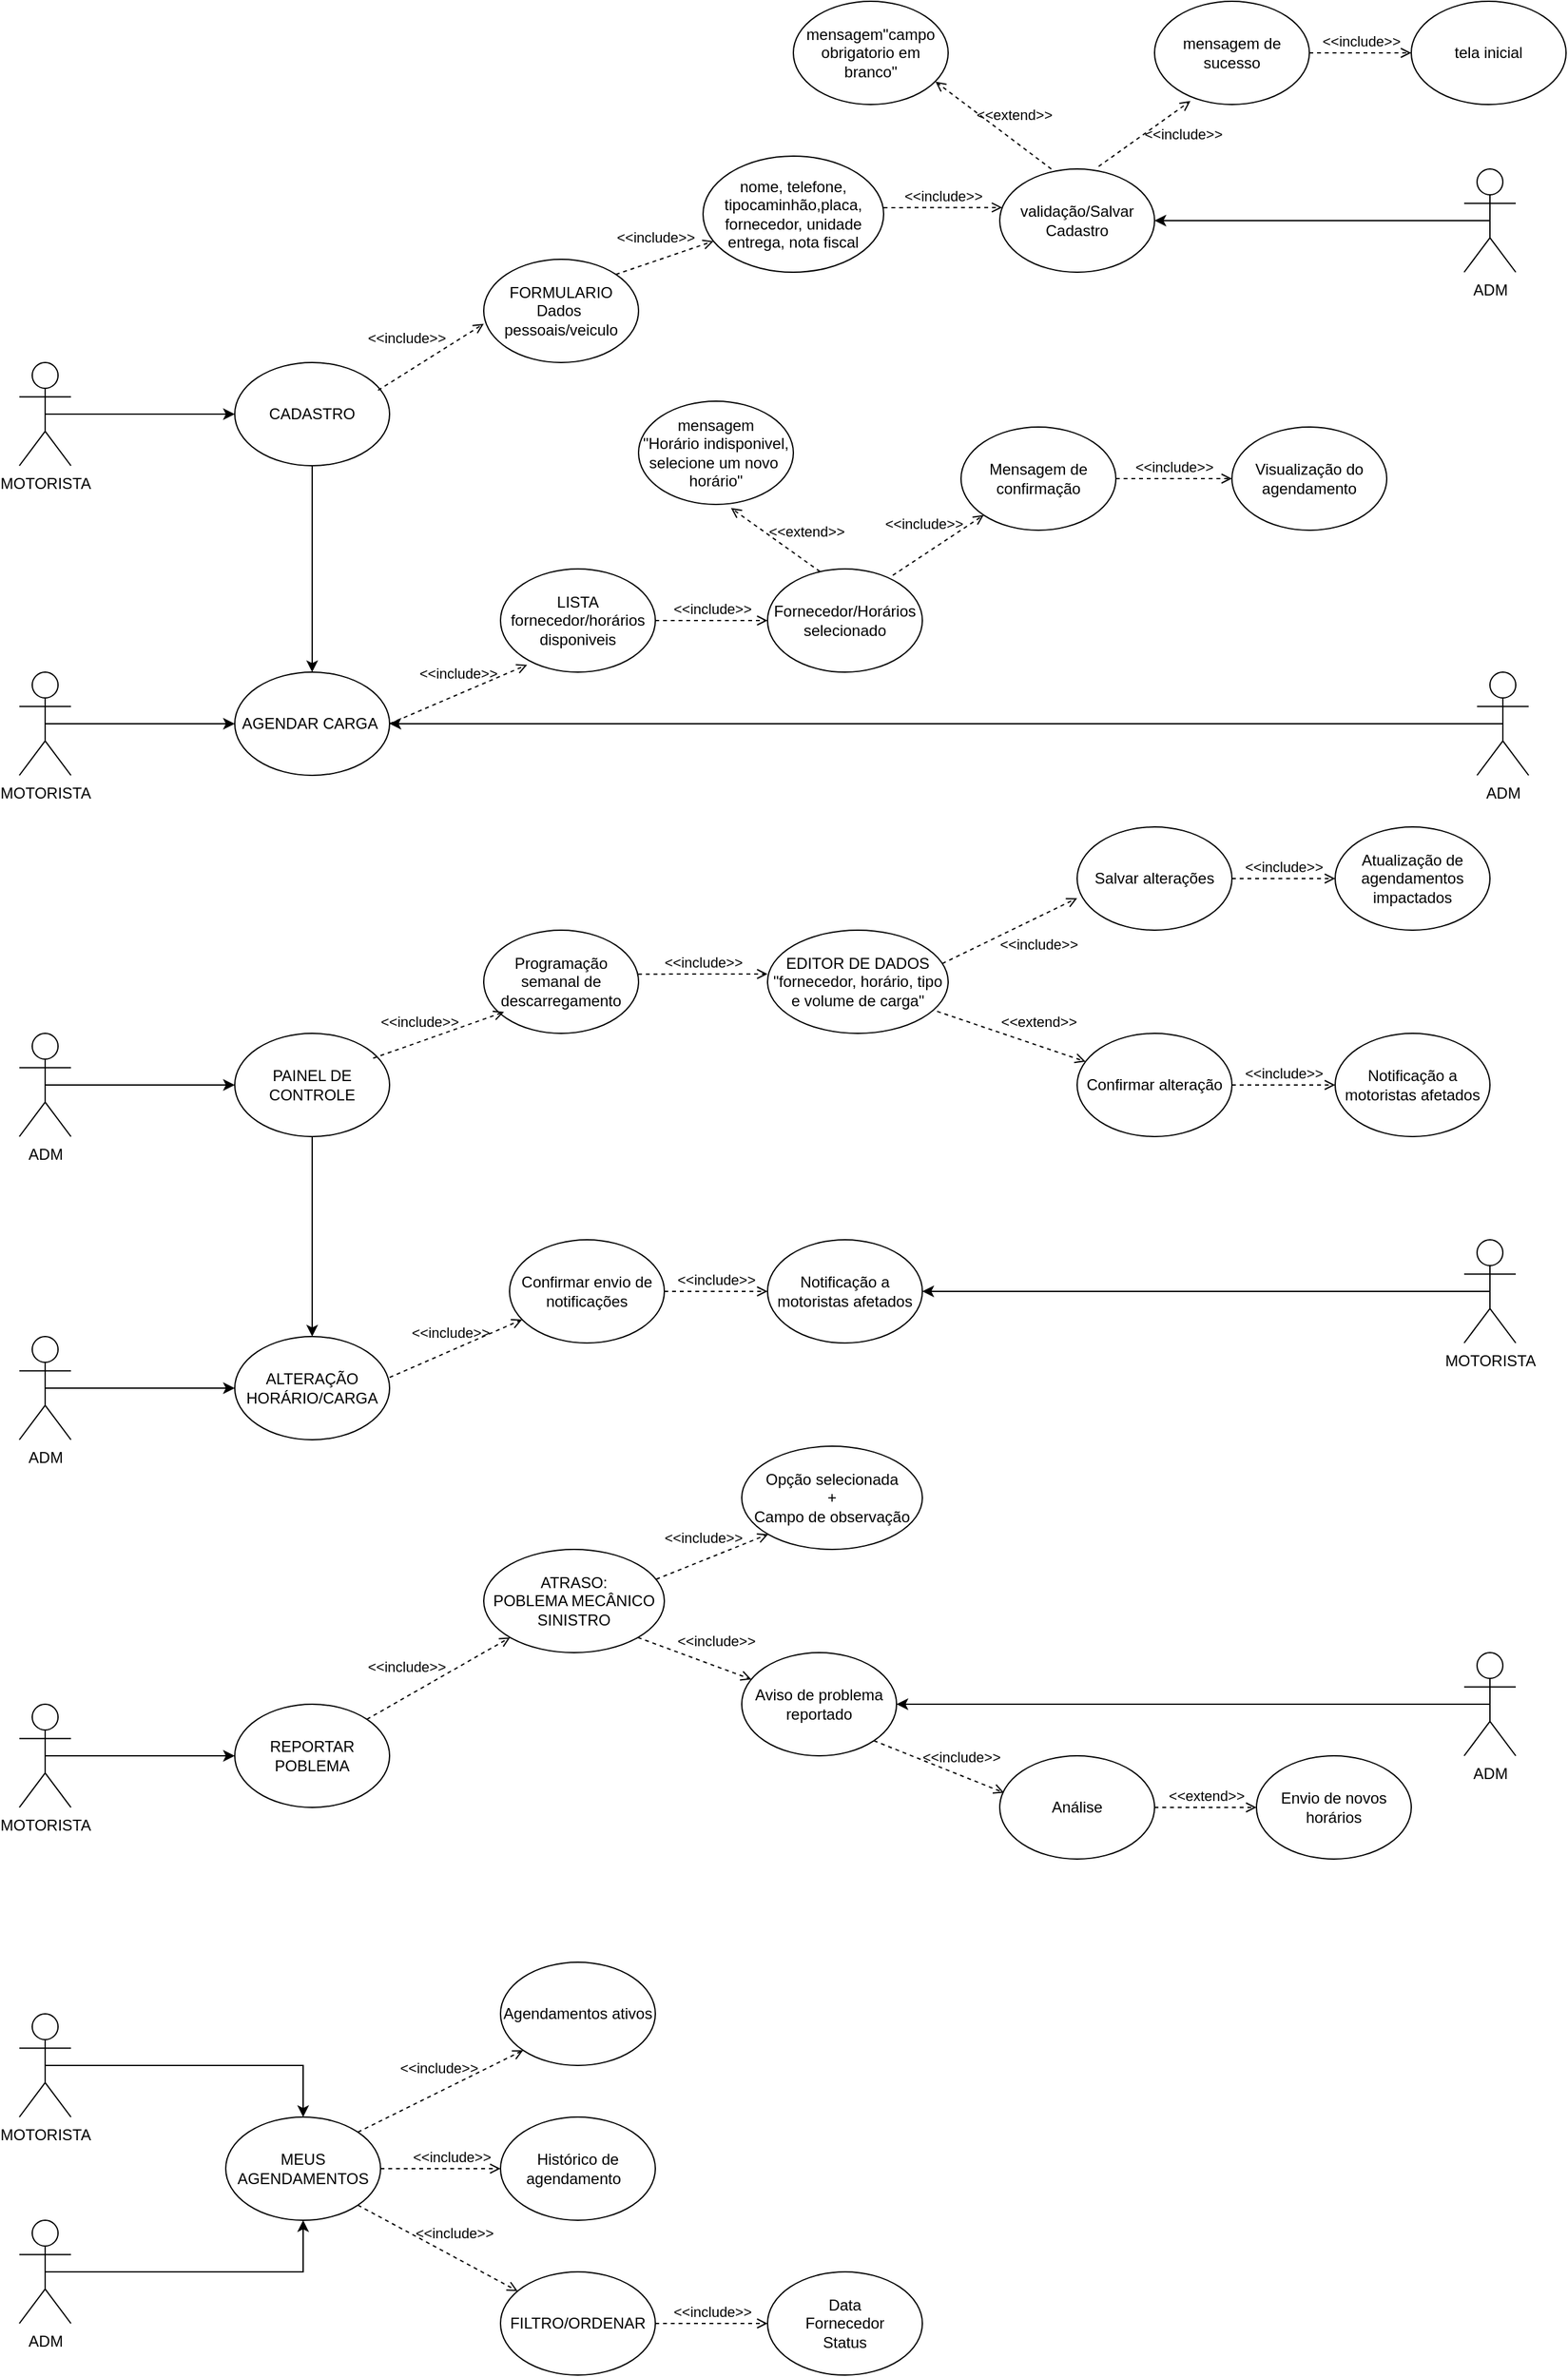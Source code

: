 <mxfile version="28.1.2">
  <diagram id="A9KP8fGrUcjWobIvjrvl" name="Página-2">
    <mxGraphModel dx="2347" dy="1730" grid="1" gridSize="10" guides="1" tooltips="1" connect="1" arrows="1" fold="1" page="1" pageScale="1" pageWidth="413" pageHeight="583" math="0" shadow="0">
      <root>
        <mxCell id="0" />
        <mxCell id="1" parent="0" />
        <mxCell id="gKYYQ_euTjY3thE1NVSS-38" style="edgeStyle=orthogonalEdgeStyle;rounded=0;orthogonalLoop=1;jettySize=auto;html=1;exitX=0.5;exitY=1;exitDx=0;exitDy=0;entryX=0.5;entryY=0;entryDx=0;entryDy=0;" parent="1" source="gKYYQ_euTjY3thE1NVSS-2" target="gKYYQ_euTjY3thE1NVSS-23" edge="1">
          <mxGeometry relative="1" as="geometry" />
        </mxCell>
        <mxCell id="gKYYQ_euTjY3thE1NVSS-2" value="CADASTRO" style="ellipse;whiteSpace=wrap;html=1;" parent="1" vertex="1">
          <mxGeometry x="207" y="120" width="120" height="80" as="geometry" />
        </mxCell>
        <mxCell id="gKYYQ_euTjY3thE1NVSS-3" value="mensagem&quot;campo obrigatorio em branco&quot;" style="ellipse;whiteSpace=wrap;html=1;" parent="1" vertex="1">
          <mxGeometry x="640" y="-160" width="120" height="80" as="geometry" />
        </mxCell>
        <mxCell id="gKYYQ_euTjY3thE1NVSS-4" value="nome, telefone, tipocaminhão,placa, fornecedor, unidade entrega, nota fiscal" style="ellipse;whiteSpace=wrap;html=1;" parent="1" vertex="1">
          <mxGeometry x="570" y="-40" width="140" height="90" as="geometry" />
        </mxCell>
        <mxCell id="gKYYQ_euTjY3thE1NVSS-5" value="FORMULARIO&lt;div&gt;Dados&amp;nbsp;&lt;/div&gt;&lt;div&gt;pessoais/veiculo&lt;/div&gt;" style="ellipse;whiteSpace=wrap;html=1;" parent="1" vertex="1">
          <mxGeometry x="400" y="40" width="120" height="80" as="geometry" />
        </mxCell>
        <mxCell id="gKYYQ_euTjY3thE1NVSS-6" value="validação/Salvar Cadastro" style="ellipse;whiteSpace=wrap;html=1;" parent="1" vertex="1">
          <mxGeometry x="800" y="-30" width="120" height="80" as="geometry" />
        </mxCell>
        <mxCell id="gKYYQ_euTjY3thE1NVSS-8" value="mensagem de sucesso" style="ellipse;whiteSpace=wrap;html=1;" parent="1" vertex="1">
          <mxGeometry x="920" y="-160" width="120" height="80" as="geometry" />
        </mxCell>
        <mxCell id="gKYYQ_euTjY3thE1NVSS-9" value="tela inicial" style="ellipse;whiteSpace=wrap;html=1;" parent="1" vertex="1">
          <mxGeometry x="1119" y="-160" width="120" height="80" as="geometry" />
        </mxCell>
        <mxCell id="gKYYQ_euTjY3thE1NVSS-21" style="edgeStyle=orthogonalEdgeStyle;rounded=0;orthogonalLoop=1;jettySize=auto;html=1;exitX=0.5;exitY=0.5;exitDx=0;exitDy=0;exitPerimeter=0;" parent="1" source="gKYYQ_euTjY3thE1NVSS-10" target="gKYYQ_euTjY3thE1NVSS-2" edge="1">
          <mxGeometry relative="1" as="geometry" />
        </mxCell>
        <mxCell id="gKYYQ_euTjY3thE1NVSS-10" value="MOTORISTA" style="shape=umlActor;verticalLabelPosition=bottom;verticalAlign=top;html=1;outlineConnect=0;" parent="1" vertex="1">
          <mxGeometry x="40" y="120" width="40" height="80" as="geometry" />
        </mxCell>
        <mxCell id="gKYYQ_euTjY3thE1NVSS-11" value="&amp;lt;&amp;lt;extend&amp;gt;&amp;gt;" style="html=1;verticalAlign=bottom;labelBackgroundColor=none;endArrow=open;endFill=0;dashed=1;rounded=0;entryX=0.918;entryY=0.778;entryDx=0;entryDy=0;entryPerimeter=0;exitX=0.333;exitY=0;exitDx=0;exitDy=0;exitPerimeter=0;" parent="1" source="gKYYQ_euTjY3thE1NVSS-6" target="gKYYQ_euTjY3thE1NVSS-3" edge="1">
          <mxGeometry x="-0.224" y="-9" width="160" relative="1" as="geometry">
            <mxPoint x="690" y="40" as="sourcePoint" />
            <mxPoint x="850" y="40" as="targetPoint" />
            <mxPoint as="offset" />
          </mxGeometry>
        </mxCell>
        <mxCell id="gKYYQ_euTjY3thE1NVSS-13" value="&amp;lt;&amp;lt;include&amp;gt;&amp;gt;" style="html=1;verticalAlign=bottom;labelBackgroundColor=none;endArrow=open;endFill=0;dashed=1;rounded=0;exitX=0.926;exitY=0.269;exitDx=0;exitDy=0;exitPerimeter=0;entryX=0;entryY=0.625;entryDx=0;entryDy=0;entryPerimeter=0;" parent="1" source="gKYYQ_euTjY3thE1NVSS-2" target="gKYYQ_euTjY3thE1NVSS-5" edge="1">
          <mxGeometry x="-0.27" y="15" width="160" relative="1" as="geometry">
            <mxPoint x="320" y="140" as="sourcePoint" />
            <mxPoint x="480" y="140" as="targetPoint" />
            <mxPoint as="offset" />
          </mxGeometry>
        </mxCell>
        <mxCell id="gKYYQ_euTjY3thE1NVSS-14" value="&amp;lt;&amp;lt;include&amp;gt;&amp;gt;" style="html=1;verticalAlign=bottom;labelBackgroundColor=none;endArrow=open;endFill=0;dashed=1;rounded=0;exitX=1;exitY=0;exitDx=0;exitDy=0;" parent="1" source="gKYYQ_euTjY3thE1NVSS-5" target="gKYYQ_euTjY3thE1NVSS-4" edge="1">
          <mxGeometry x="-0.112" y="9" width="160" relative="1" as="geometry">
            <mxPoint x="560" y="80" as="sourcePoint" />
            <mxPoint x="720" y="80" as="targetPoint" />
            <mxPoint as="offset" />
          </mxGeometry>
        </mxCell>
        <mxCell id="gKYYQ_euTjY3thE1NVSS-15" value="&amp;lt;&amp;lt;include&amp;gt;&amp;gt;" style="html=1;verticalAlign=bottom;labelBackgroundColor=none;endArrow=open;endFill=0;dashed=1;rounded=0;entryX=0.016;entryY=0.373;entryDx=0;entryDy=0;exitX=1;exitY=0.444;exitDx=0;exitDy=0;exitPerimeter=0;entryPerimeter=0;" parent="1" source="gKYYQ_euTjY3thE1NVSS-4" target="gKYYQ_euTjY3thE1NVSS-6" edge="1">
          <mxGeometry x="-0.002" width="160" relative="1" as="geometry">
            <mxPoint x="666" y="-50" as="sourcePoint" />
            <mxPoint x="826" y="-50" as="targetPoint" />
            <mxPoint as="offset" />
          </mxGeometry>
        </mxCell>
        <mxCell id="gKYYQ_euTjY3thE1NVSS-16" value="&amp;lt;&amp;lt;include&amp;gt;&amp;gt;" style="html=1;verticalAlign=bottom;labelBackgroundColor=none;endArrow=open;endFill=0;dashed=1;rounded=0;exitX=0.639;exitY=-0.025;exitDx=0;exitDy=0;exitPerimeter=0;entryX=0.232;entryY=0.966;entryDx=0;entryDy=0;entryPerimeter=0;" parent="1" source="gKYYQ_euTjY3thE1NVSS-6" target="gKYYQ_euTjY3thE1NVSS-8" edge="1">
          <mxGeometry x="0.438" y="-25" width="160" relative="1" as="geometry">
            <mxPoint x="910" y="-80" as="sourcePoint" />
            <mxPoint x="1070" y="-80" as="targetPoint" />
            <mxPoint as="offset" />
          </mxGeometry>
        </mxCell>
        <mxCell id="gKYYQ_euTjY3thE1NVSS-17" value="&amp;lt;&amp;lt;include&amp;gt;&amp;gt;" style="html=1;verticalAlign=bottom;labelBackgroundColor=none;endArrow=open;endFill=0;dashed=1;rounded=0;exitX=1;exitY=0.5;exitDx=0;exitDy=0;entryX=0;entryY=0.5;entryDx=0;entryDy=0;" parent="1" source="gKYYQ_euTjY3thE1NVSS-8" target="gKYYQ_euTjY3thE1NVSS-9" edge="1">
          <mxGeometry width="160" relative="1" as="geometry">
            <mxPoint x="1070" y="-110" as="sourcePoint" />
            <mxPoint x="1230" y="-110" as="targetPoint" />
          </mxGeometry>
        </mxCell>
        <mxCell id="gKYYQ_euTjY3thE1NVSS-20" style="edgeStyle=orthogonalEdgeStyle;rounded=0;orthogonalLoop=1;jettySize=auto;html=1;exitX=0.5;exitY=0.5;exitDx=0;exitDy=0;exitPerimeter=0;entryX=1;entryY=0.5;entryDx=0;entryDy=0;" parent="1" source="gKYYQ_euTjY3thE1NVSS-18" target="gKYYQ_euTjY3thE1NVSS-6" edge="1">
          <mxGeometry relative="1" as="geometry" />
        </mxCell>
        <mxCell id="gKYYQ_euTjY3thE1NVSS-18" value="ADM" style="shape=umlActor;verticalLabelPosition=bottom;verticalAlign=top;html=1;outlineConnect=0;" parent="1" vertex="1">
          <mxGeometry x="1160" y="-30" width="40" height="80" as="geometry" />
        </mxCell>
        <mxCell id="gKYYQ_euTjY3thE1NVSS-37" style="edgeStyle=orthogonalEdgeStyle;rounded=0;orthogonalLoop=1;jettySize=auto;html=1;exitX=0.5;exitY=0.5;exitDx=0;exitDy=0;exitPerimeter=0;entryX=0;entryY=0.5;entryDx=0;entryDy=0;" parent="1" source="gKYYQ_euTjY3thE1NVSS-22" target="gKYYQ_euTjY3thE1NVSS-23" edge="1">
          <mxGeometry relative="1" as="geometry" />
        </mxCell>
        <mxCell id="gKYYQ_euTjY3thE1NVSS-22" value="MOTORISTA" style="shape=umlActor;verticalLabelPosition=bottom;verticalAlign=top;html=1;outlineConnect=0;" parent="1" vertex="1">
          <mxGeometry x="40" y="360" width="40" height="80" as="geometry" />
        </mxCell>
        <mxCell id="gKYYQ_euTjY3thE1NVSS-23" value="AGENDAR CARGA&amp;nbsp;" style="ellipse;whiteSpace=wrap;html=1;" parent="1" vertex="1">
          <mxGeometry x="207" y="360" width="120" height="80" as="geometry" />
        </mxCell>
        <mxCell id="gKYYQ_euTjY3thE1NVSS-24" value="LISTA&lt;div&gt;fornecedor/horários&lt;/div&gt;&lt;div&gt;disponiveis&lt;/div&gt;" style="ellipse;whiteSpace=wrap;html=1;" parent="1" vertex="1">
          <mxGeometry x="413" y="280" width="120" height="80" as="geometry" />
        </mxCell>
        <mxCell id="gKYYQ_euTjY3thE1NVSS-25" value="mensagem&lt;div&gt;&quot;Horário indisponivel, selecione um novo&amp;nbsp;&lt;/div&gt;&lt;div&gt;horário&quot;&lt;/div&gt;" style="ellipse;whiteSpace=wrap;html=1;" parent="1" vertex="1">
          <mxGeometry x="520" y="150" width="120" height="80" as="geometry" />
        </mxCell>
        <mxCell id="gKYYQ_euTjY3thE1NVSS-26" value="Fornecedor/Horários&lt;div&gt;selecionado&lt;/div&gt;" style="ellipse;whiteSpace=wrap;html=1;" parent="1" vertex="1">
          <mxGeometry x="620" y="280" width="120" height="80" as="geometry" />
        </mxCell>
        <mxCell id="gKYYQ_euTjY3thE1NVSS-27" value="Mensagem de confirmação" style="ellipse;whiteSpace=wrap;html=1;" parent="1" vertex="1">
          <mxGeometry x="770" y="170" width="120" height="80" as="geometry" />
        </mxCell>
        <mxCell id="gKYYQ_euTjY3thE1NVSS-28" value="Visualização do agendamento" style="ellipse;whiteSpace=wrap;html=1;" parent="1" vertex="1">
          <mxGeometry x="980" y="170" width="120" height="80" as="geometry" />
        </mxCell>
        <mxCell id="gKYYQ_euTjY3thE1NVSS-39" style="edgeStyle=orthogonalEdgeStyle;rounded=0;orthogonalLoop=1;jettySize=auto;html=1;exitX=0.5;exitY=0.5;exitDx=0;exitDy=0;exitPerimeter=0;" parent="1" source="gKYYQ_euTjY3thE1NVSS-29" target="gKYYQ_euTjY3thE1NVSS-23" edge="1">
          <mxGeometry relative="1" as="geometry" />
        </mxCell>
        <mxCell id="gKYYQ_euTjY3thE1NVSS-29" value="ADM" style="shape=umlActor;verticalLabelPosition=bottom;verticalAlign=top;html=1;outlineConnect=0;" parent="1" vertex="1">
          <mxGeometry x="1170" y="360" width="40" height="80" as="geometry" />
        </mxCell>
        <mxCell id="gKYYQ_euTjY3thE1NVSS-30" value="&amp;lt;&amp;lt;include&amp;gt;&amp;gt;" style="html=1;verticalAlign=bottom;labelBackgroundColor=none;endArrow=open;endFill=0;dashed=1;rounded=0;exitX=1;exitY=0.5;exitDx=0;exitDy=0;entryX=0.172;entryY=0.929;entryDx=0;entryDy=0;entryPerimeter=0;" parent="1" source="gKYYQ_euTjY3thE1NVSS-23" target="gKYYQ_euTjY3thE1NVSS-24" edge="1">
          <mxGeometry x="0.043" y="7" width="160" relative="1" as="geometry">
            <mxPoint x="300" y="450" as="sourcePoint" />
            <mxPoint x="460" y="450" as="targetPoint" />
            <mxPoint as="offset" />
          </mxGeometry>
        </mxCell>
        <mxCell id="gKYYQ_euTjY3thE1NVSS-31" value="&amp;lt;&amp;lt;include&amp;gt;&amp;gt;" style="html=1;verticalAlign=bottom;labelBackgroundColor=none;endArrow=open;endFill=0;dashed=1;rounded=0;exitX=1;exitY=0.5;exitDx=0;exitDy=0;" parent="1" source="gKYYQ_euTjY3thE1NVSS-24" target="gKYYQ_euTjY3thE1NVSS-26" edge="1">
          <mxGeometry width="160" relative="1" as="geometry">
            <mxPoint x="550" y="380" as="sourcePoint" />
            <mxPoint x="710" y="380" as="targetPoint" />
          </mxGeometry>
        </mxCell>
        <mxCell id="gKYYQ_euTjY3thE1NVSS-32" value="&amp;lt;&amp;lt;include&amp;gt;&amp;gt;" style="html=1;verticalAlign=bottom;labelBackgroundColor=none;endArrow=open;endFill=0;dashed=1;rounded=0;exitX=0.809;exitY=0.062;exitDx=0;exitDy=0;exitPerimeter=0;entryX=0;entryY=1;entryDx=0;entryDy=0;" parent="1" source="gKYYQ_euTjY3thE1NVSS-26" target="gKYYQ_euTjY3thE1NVSS-27" edge="1">
          <mxGeometry x="-0.121" y="13" width="160" relative="1" as="geometry">
            <mxPoint x="730" y="340" as="sourcePoint" />
            <mxPoint x="890" y="340" as="targetPoint" />
            <mxPoint as="offset" />
          </mxGeometry>
        </mxCell>
        <mxCell id="gKYYQ_euTjY3thE1NVSS-33" value="&amp;lt;&amp;lt;include&amp;gt;&amp;gt;" style="html=1;verticalAlign=bottom;labelBackgroundColor=none;endArrow=open;endFill=0;dashed=1;rounded=0;exitX=1;exitY=0.5;exitDx=0;exitDy=0;entryX=0;entryY=0.5;entryDx=0;entryDy=0;" parent="1" source="gKYYQ_euTjY3thE1NVSS-27" target="gKYYQ_euTjY3thE1NVSS-28" edge="1">
          <mxGeometry width="160" relative="1" as="geometry">
            <mxPoint x="840" y="310" as="sourcePoint" />
            <mxPoint x="1000" y="310" as="targetPoint" />
          </mxGeometry>
        </mxCell>
        <mxCell id="gKYYQ_euTjY3thE1NVSS-36" value="&amp;lt;&amp;lt;extend&amp;gt;&amp;gt;" style="html=1;verticalAlign=bottom;labelBackgroundColor=none;endArrow=open;endFill=0;dashed=1;rounded=0;exitX=0.339;exitY=0.026;exitDx=0;exitDy=0;exitPerimeter=0;entryX=0.597;entryY=1.035;entryDx=0;entryDy=0;entryPerimeter=0;" parent="1" source="gKYYQ_euTjY3thE1NVSS-26" target="gKYYQ_euTjY3thE1NVSS-25" edge="1">
          <mxGeometry x="-0.493" y="-12" width="160" relative="1" as="geometry">
            <mxPoint x="570" y="280" as="sourcePoint" />
            <mxPoint x="570" y="270" as="targetPoint" />
            <mxPoint as="offset" />
          </mxGeometry>
        </mxCell>
        <mxCell id="gKYYQ_euTjY3thE1NVSS-59" style="edgeStyle=orthogonalEdgeStyle;rounded=0;orthogonalLoop=1;jettySize=auto;html=1;exitX=0.5;exitY=0.5;exitDx=0;exitDy=0;exitPerimeter=0;entryX=0;entryY=0.5;entryDx=0;entryDy=0;" parent="1" source="gKYYQ_euTjY3thE1NVSS-41" target="gKYYQ_euTjY3thE1NVSS-42" edge="1">
          <mxGeometry relative="1" as="geometry" />
        </mxCell>
        <mxCell id="gKYYQ_euTjY3thE1NVSS-41" value="ADM" style="shape=umlActor;verticalLabelPosition=bottom;verticalAlign=top;html=1;outlineConnect=0;" parent="1" vertex="1">
          <mxGeometry x="40" y="640" width="40" height="80" as="geometry" />
        </mxCell>
        <mxCell id="gKYYQ_euTjY3thE1NVSS-62" style="edgeStyle=orthogonalEdgeStyle;rounded=0;orthogonalLoop=1;jettySize=auto;html=1;exitX=0.5;exitY=1;exitDx=0;exitDy=0;entryX=0.5;entryY=0;entryDx=0;entryDy=0;" parent="1" source="gKYYQ_euTjY3thE1NVSS-42" target="gKYYQ_euTjY3thE1NVSS-52" edge="1">
          <mxGeometry relative="1" as="geometry" />
        </mxCell>
        <mxCell id="gKYYQ_euTjY3thE1NVSS-42" value="PAINEL DE CONTROLE" style="ellipse;whiteSpace=wrap;html=1;" parent="1" vertex="1">
          <mxGeometry x="207" y="640" width="120" height="80" as="geometry" />
        </mxCell>
        <mxCell id="gKYYQ_euTjY3thE1NVSS-43" value="Programação semanal de descarregamento" style="ellipse;whiteSpace=wrap;html=1;" parent="1" vertex="1">
          <mxGeometry x="400" y="560" width="120" height="80" as="geometry" />
        </mxCell>
        <mxCell id="gKYYQ_euTjY3thE1NVSS-44" value="EDITOR DE DADOS&lt;div&gt;&quot;fornecedor, horário, tipo e volume de carga&quot;&lt;/div&gt;" style="ellipse;whiteSpace=wrap;html=1;" parent="1" vertex="1">
          <mxGeometry x="620" y="560" width="140" height="80" as="geometry" />
        </mxCell>
        <mxCell id="gKYYQ_euTjY3thE1NVSS-45" value="Salvar alterações" style="ellipse;whiteSpace=wrap;html=1;" parent="1" vertex="1">
          <mxGeometry x="860" y="480" width="120" height="80" as="geometry" />
        </mxCell>
        <mxCell id="gKYYQ_euTjY3thE1NVSS-46" value="Atualização de agendamentos impactados" style="ellipse;whiteSpace=wrap;html=1;" parent="1" vertex="1">
          <mxGeometry x="1060" y="480" width="120" height="80" as="geometry" />
        </mxCell>
        <mxCell id="gKYYQ_euTjY3thE1NVSS-47" value="Confirmar alteração" style="ellipse;whiteSpace=wrap;html=1;" parent="1" vertex="1">
          <mxGeometry x="860" y="640" width="120" height="80" as="geometry" />
        </mxCell>
        <mxCell id="gKYYQ_euTjY3thE1NVSS-48" value="Notificação a motoristas afetados" style="ellipse;whiteSpace=wrap;html=1;" parent="1" vertex="1">
          <mxGeometry x="1060" y="640" width="120" height="80" as="geometry" />
        </mxCell>
        <mxCell id="gKYYQ_euTjY3thE1NVSS-60" style="edgeStyle=orthogonalEdgeStyle;rounded=0;orthogonalLoop=1;jettySize=auto;html=1;exitX=0.5;exitY=0.5;exitDx=0;exitDy=0;exitPerimeter=0;entryX=0;entryY=0.5;entryDx=0;entryDy=0;" parent="1" source="gKYYQ_euTjY3thE1NVSS-49" target="gKYYQ_euTjY3thE1NVSS-52" edge="1">
          <mxGeometry relative="1" as="geometry" />
        </mxCell>
        <mxCell id="gKYYQ_euTjY3thE1NVSS-49" value="ADM" style="shape=umlActor;verticalLabelPosition=bottom;verticalAlign=top;html=1;outlineConnect=0;" parent="1" vertex="1">
          <mxGeometry x="40" y="875" width="40" height="80" as="geometry" />
        </mxCell>
        <mxCell id="gKYYQ_euTjY3thE1NVSS-52" value="ALTERAÇÃO&lt;div&gt;HORÁRIO/CARGA&lt;/div&gt;" style="ellipse;whiteSpace=wrap;html=1;" parent="1" vertex="1">
          <mxGeometry x="207" y="875" width="120" height="80" as="geometry" />
        </mxCell>
        <mxCell id="gKYYQ_euTjY3thE1NVSS-53" value="Confirmar envio de notificações" style="ellipse;whiteSpace=wrap;html=1;" parent="1" vertex="1">
          <mxGeometry x="420" y="800" width="120" height="80" as="geometry" />
        </mxCell>
        <mxCell id="gKYYQ_euTjY3thE1NVSS-54" value="Notificação a motoristas afetados" style="ellipse;whiteSpace=wrap;html=1;" parent="1" vertex="1">
          <mxGeometry x="620" y="800" width="120" height="80" as="geometry" />
        </mxCell>
        <mxCell id="gKYYQ_euTjY3thE1NVSS-58" style="edgeStyle=orthogonalEdgeStyle;rounded=0;orthogonalLoop=1;jettySize=auto;html=1;exitX=0.5;exitY=0.5;exitDx=0;exitDy=0;exitPerimeter=0;entryX=1;entryY=0.5;entryDx=0;entryDy=0;" parent="1" source="gKYYQ_euTjY3thE1NVSS-55" target="gKYYQ_euTjY3thE1NVSS-54" edge="1">
          <mxGeometry relative="1" as="geometry" />
        </mxCell>
        <mxCell id="gKYYQ_euTjY3thE1NVSS-55" value="MOTORISTA" style="shape=umlActor;verticalLabelPosition=bottom;verticalAlign=top;html=1;outlineConnect=0;" parent="1" vertex="1">
          <mxGeometry x="1160" y="800" width="40" height="80" as="geometry" />
        </mxCell>
        <mxCell id="gKYYQ_euTjY3thE1NVSS-65" value="&amp;lt;&amp;lt;include&amp;gt;&amp;gt;" style="html=1;verticalAlign=bottom;labelBackgroundColor=none;endArrow=open;endFill=0;dashed=1;rounded=0;exitX=0.894;exitY=0.241;exitDx=0;exitDy=0;exitPerimeter=0;entryX=0.131;entryY=0.793;entryDx=0;entryDy=0;entryPerimeter=0;" parent="1" source="gKYYQ_euTjY3thE1NVSS-42" target="gKYYQ_euTjY3thE1NVSS-43" edge="1">
          <mxGeometry x="-0.255" y="6" width="160" relative="1" as="geometry">
            <mxPoint x="360" y="630" as="sourcePoint" />
            <mxPoint x="520" y="630" as="targetPoint" />
            <mxPoint as="offset" />
          </mxGeometry>
        </mxCell>
        <mxCell id="gKYYQ_euTjY3thE1NVSS-66" value="&amp;lt;&amp;lt;include&amp;gt;&amp;gt;" style="html=1;verticalAlign=bottom;labelBackgroundColor=none;endArrow=open;endFill=0;dashed=1;rounded=0;exitX=0.997;exitY=0.426;exitDx=0;exitDy=0;exitPerimeter=0;" parent="1" source="gKYYQ_euTjY3thE1NVSS-43" edge="1">
          <mxGeometry width="160" relative="1" as="geometry">
            <mxPoint x="480" y="640" as="sourcePoint" />
            <mxPoint x="620" y="594" as="targetPoint" />
          </mxGeometry>
        </mxCell>
        <mxCell id="gKYYQ_euTjY3thE1NVSS-67" value="&amp;lt;&amp;lt;include&amp;gt;&amp;gt;" style="html=1;verticalAlign=bottom;labelBackgroundColor=none;endArrow=open;endFill=0;dashed=1;rounded=0;exitX=0.97;exitY=0.324;exitDx=0;exitDy=0;exitPerimeter=0;entryX=0.003;entryY=0.69;entryDx=0;entryDy=0;entryPerimeter=0;" parent="1" edge="1">
          <mxGeometry x="0.199" y="-27" width="160" relative="1" as="geometry">
            <mxPoint x="755.44" y="585.92" as="sourcePoint" />
            <mxPoint x="860.0" y="535.2" as="targetPoint" />
            <mxPoint as="offset" />
          </mxGeometry>
        </mxCell>
        <mxCell id="gKYYQ_euTjY3thE1NVSS-69" value="&amp;lt;&amp;lt;include&amp;gt;&amp;gt;" style="html=1;verticalAlign=bottom;labelBackgroundColor=none;endArrow=open;endFill=0;dashed=1;rounded=0;exitX=1;exitY=0.5;exitDx=0;exitDy=0;" parent="1" source="gKYYQ_euTjY3thE1NVSS-45" target="gKYYQ_euTjY3thE1NVSS-46" edge="1">
          <mxGeometry width="160" relative="1" as="geometry">
            <mxPoint x="990" y="620" as="sourcePoint" />
            <mxPoint x="1150" y="620" as="targetPoint" />
          </mxGeometry>
        </mxCell>
        <mxCell id="gKYYQ_euTjY3thE1NVSS-70" value="&amp;lt;&amp;lt;include&amp;gt;&amp;gt;" style="html=1;verticalAlign=bottom;labelBackgroundColor=none;endArrow=open;endFill=0;dashed=1;rounded=0;exitX=1;exitY=0.5;exitDx=0;exitDy=0;" parent="1" source="gKYYQ_euTjY3thE1NVSS-47" target="gKYYQ_euTjY3thE1NVSS-48" edge="1">
          <mxGeometry width="160" relative="1" as="geometry">
            <mxPoint x="990" y="620" as="sourcePoint" />
            <mxPoint x="1150" y="620" as="targetPoint" />
          </mxGeometry>
        </mxCell>
        <mxCell id="gKYYQ_euTjY3thE1NVSS-74" value="&amp;lt;&amp;lt;include&amp;gt;&amp;gt;" style="html=1;verticalAlign=bottom;labelBackgroundColor=none;endArrow=open;endFill=0;dashed=1;rounded=0;exitX=1;exitY=0;exitDx=0;exitDy=0;" parent="1" target="gKYYQ_euTjY3thE1NVSS-53" edge="1">
          <mxGeometry x="-0.051" y="5" width="160" relative="1" as="geometry">
            <mxPoint x="326.996" y="906.716" as="sourcePoint" />
            <mxPoint x="437.57" y="860" as="targetPoint" />
            <mxPoint as="offset" />
          </mxGeometry>
        </mxCell>
        <mxCell id="gKYYQ_euTjY3thE1NVSS-75" value="&amp;lt;&amp;lt;include&amp;gt;&amp;gt;" style="html=1;verticalAlign=bottom;labelBackgroundColor=none;endArrow=open;endFill=0;dashed=1;rounded=0;exitX=1;exitY=0.5;exitDx=0;exitDy=0;entryX=0;entryY=0.5;entryDx=0;entryDy=0;" parent="1" source="gKYYQ_euTjY3thE1NVSS-53" target="gKYYQ_euTjY3thE1NVSS-54" edge="1">
          <mxGeometry width="160" relative="1" as="geometry">
            <mxPoint x="520" y="830" as="sourcePoint" />
            <mxPoint x="680" y="830" as="targetPoint" />
          </mxGeometry>
        </mxCell>
        <mxCell id="gKYYQ_euTjY3thE1NVSS-77" value="&amp;lt;&amp;lt;extend&amp;gt;&amp;gt;" style="html=1;verticalAlign=bottom;labelBackgroundColor=none;endArrow=open;endFill=0;dashed=1;rounded=0;exitX=0.939;exitY=0.787;exitDx=0;exitDy=0;exitPerimeter=0;" parent="1" source="gKYYQ_euTjY3thE1NVSS-44" target="gKYYQ_euTjY3thE1NVSS-47" edge="1">
          <mxGeometry x="0.315" y="9" width="160" relative="1" as="geometry">
            <mxPoint x="890" y="610" as="sourcePoint" />
            <mxPoint x="1050" y="610" as="targetPoint" />
            <mxPoint as="offset" />
          </mxGeometry>
        </mxCell>
        <mxCell id="1lJPEBM8JEicy05zdGDX-9" style="edgeStyle=orthogonalEdgeStyle;rounded=0;orthogonalLoop=1;jettySize=auto;html=1;exitX=0.5;exitY=0.5;exitDx=0;exitDy=0;exitPerimeter=0;" edge="1" parent="1" source="1lJPEBM8JEicy05zdGDX-1" target="1lJPEBM8JEicy05zdGDX-2">
          <mxGeometry relative="1" as="geometry" />
        </mxCell>
        <mxCell id="1lJPEBM8JEicy05zdGDX-1" value="MOTORISTA" style="shape=umlActor;verticalLabelPosition=bottom;verticalAlign=top;html=1;outlineConnect=0;" vertex="1" parent="1">
          <mxGeometry x="40" y="1160" width="40" height="80" as="geometry" />
        </mxCell>
        <mxCell id="1lJPEBM8JEicy05zdGDX-2" value="REPORTAR POBLEMA" style="ellipse;whiteSpace=wrap;html=1;" vertex="1" parent="1">
          <mxGeometry x="207" y="1160" width="120" height="80" as="geometry" />
        </mxCell>
        <mxCell id="1lJPEBM8JEicy05zdGDX-3" value="ATRASO:&lt;div&gt;POBLEMA MECÂNICO&lt;/div&gt;&lt;div&gt;SINISTRO&lt;/div&gt;" style="ellipse;whiteSpace=wrap;html=1;" vertex="1" parent="1">
          <mxGeometry x="400" y="1040" width="140" height="80" as="geometry" />
        </mxCell>
        <mxCell id="1lJPEBM8JEicy05zdGDX-4" value="Aviso de problema reportado" style="ellipse;whiteSpace=wrap;html=1;" vertex="1" parent="1">
          <mxGeometry x="600" y="1120" width="120" height="80" as="geometry" />
        </mxCell>
        <mxCell id="1lJPEBM8JEicy05zdGDX-5" value="Opção selecionada&lt;div&gt;+&lt;/div&gt;&lt;div&gt;Campo de observação&lt;/div&gt;" style="ellipse;whiteSpace=wrap;html=1;" vertex="1" parent="1">
          <mxGeometry x="600" y="960" width="140" height="80" as="geometry" />
        </mxCell>
        <mxCell id="1lJPEBM8JEicy05zdGDX-6" value="Análise" style="ellipse;whiteSpace=wrap;html=1;" vertex="1" parent="1">
          <mxGeometry x="800" y="1200" width="120" height="80" as="geometry" />
        </mxCell>
        <mxCell id="1lJPEBM8JEicy05zdGDX-7" value="Envio de novos horários" style="ellipse;whiteSpace=wrap;html=1;" vertex="1" parent="1">
          <mxGeometry x="999" y="1200" width="120" height="80" as="geometry" />
        </mxCell>
        <mxCell id="1lJPEBM8JEicy05zdGDX-11" style="edgeStyle=orthogonalEdgeStyle;rounded=0;orthogonalLoop=1;jettySize=auto;html=1;exitX=0.5;exitY=0.5;exitDx=0;exitDy=0;exitPerimeter=0;entryX=1;entryY=0.5;entryDx=0;entryDy=0;" edge="1" parent="1" source="1lJPEBM8JEicy05zdGDX-10" target="1lJPEBM8JEicy05zdGDX-4">
          <mxGeometry relative="1" as="geometry" />
        </mxCell>
        <mxCell id="1lJPEBM8JEicy05zdGDX-10" value="ADM" style="shape=umlActor;verticalLabelPosition=bottom;verticalAlign=top;html=1;outlineConnect=0;" vertex="1" parent="1">
          <mxGeometry x="1160" y="1120" width="40" height="80" as="geometry" />
        </mxCell>
        <mxCell id="1lJPEBM8JEicy05zdGDX-12" value="&amp;lt;&amp;lt;extend&amp;gt;&amp;gt;" style="html=1;verticalAlign=bottom;labelBackgroundColor=none;endArrow=open;endFill=0;dashed=1;rounded=0;exitX=1;exitY=0.5;exitDx=0;exitDy=0;" edge="1" parent="1" source="1lJPEBM8JEicy05zdGDX-6" target="1lJPEBM8JEicy05zdGDX-7">
          <mxGeometry width="160" relative="1" as="geometry">
            <mxPoint x="900" y="1180" as="sourcePoint" />
            <mxPoint x="1060" y="1180" as="targetPoint" />
          </mxGeometry>
        </mxCell>
        <mxCell id="1lJPEBM8JEicy05zdGDX-14" value="&amp;lt;&amp;lt;include&amp;gt;&amp;gt;" style="html=1;verticalAlign=bottom;labelBackgroundColor=none;endArrow=open;endFill=0;dashed=1;rounded=0;exitX=1;exitY=1;exitDx=0;exitDy=0;entryX=0.028;entryY=0.358;entryDx=0;entryDy=0;entryPerimeter=0;" edge="1" parent="1" source="1lJPEBM8JEicy05zdGDX-4" target="1lJPEBM8JEicy05zdGDX-6">
          <mxGeometry x="0.303" y="5" width="160" relative="1" as="geometry">
            <mxPoint x="720" y="1160" as="sourcePoint" />
            <mxPoint x="880" y="1160" as="targetPoint" />
            <mxPoint as="offset" />
          </mxGeometry>
        </mxCell>
        <mxCell id="1lJPEBM8JEicy05zdGDX-15" value="&amp;lt;&amp;lt;include&amp;gt;&amp;gt;" style="html=1;verticalAlign=bottom;labelBackgroundColor=none;endArrow=open;endFill=0;dashed=1;rounded=0;exitX=1;exitY=1;exitDx=0;exitDy=0;" edge="1" parent="1" source="1lJPEBM8JEicy05zdGDX-3" target="1lJPEBM8JEicy05zdGDX-4">
          <mxGeometry x="0.298" y="10" width="160" relative="1" as="geometry">
            <mxPoint x="580" y="1100" as="sourcePoint" />
            <mxPoint x="740" y="1100" as="targetPoint" />
            <mxPoint as="offset" />
          </mxGeometry>
        </mxCell>
        <mxCell id="1lJPEBM8JEicy05zdGDX-16" value="&amp;lt;&amp;lt;include&amp;gt;&amp;gt;" style="html=1;verticalAlign=bottom;labelBackgroundColor=none;endArrow=open;endFill=0;dashed=1;rounded=0;exitX=0.955;exitY=0.289;exitDx=0;exitDy=0;exitPerimeter=0;entryX=0;entryY=1;entryDx=0;entryDy=0;" edge="1" parent="1" source="1lJPEBM8JEicy05zdGDX-3" target="1lJPEBM8JEicy05zdGDX-5">
          <mxGeometry x="-0.097" y="8" width="160" relative="1" as="geometry">
            <mxPoint x="570" y="1110" as="sourcePoint" />
            <mxPoint x="730" y="1110" as="targetPoint" />
            <mxPoint as="offset" />
          </mxGeometry>
        </mxCell>
        <mxCell id="1lJPEBM8JEicy05zdGDX-17" value="&amp;lt;&amp;lt;include&amp;gt;&amp;gt;" style="html=1;verticalAlign=bottom;labelBackgroundColor=none;endArrow=open;endFill=0;dashed=1;rounded=0;exitX=1;exitY=0;exitDx=0;exitDy=0;" edge="1" parent="1" source="1lJPEBM8JEicy05zdGDX-2" target="1lJPEBM8JEicy05zdGDX-3">
          <mxGeometry x="-0.339" y="12" width="160" relative="1" as="geometry">
            <mxPoint x="270" y="1120" as="sourcePoint" />
            <mxPoint x="430" y="1120" as="targetPoint" />
            <mxPoint as="offset" />
          </mxGeometry>
        </mxCell>
        <mxCell id="1lJPEBM8JEicy05zdGDX-23" style="edgeStyle=orthogonalEdgeStyle;rounded=0;orthogonalLoop=1;jettySize=auto;html=1;exitX=0.5;exitY=0.5;exitDx=0;exitDy=0;exitPerimeter=0;entryX=0.5;entryY=1;entryDx=0;entryDy=0;" edge="1" parent="1" source="1lJPEBM8JEicy05zdGDX-19" target="1lJPEBM8JEicy05zdGDX-21">
          <mxGeometry relative="1" as="geometry" />
        </mxCell>
        <mxCell id="1lJPEBM8JEicy05zdGDX-19" value="ADM" style="shape=umlActor;verticalLabelPosition=bottom;verticalAlign=top;html=1;outlineConnect=0;" vertex="1" parent="1">
          <mxGeometry x="40" y="1560" width="40" height="80" as="geometry" />
        </mxCell>
        <mxCell id="1lJPEBM8JEicy05zdGDX-22" style="edgeStyle=orthogonalEdgeStyle;rounded=0;orthogonalLoop=1;jettySize=auto;html=1;exitX=0.5;exitY=0.5;exitDx=0;exitDy=0;exitPerimeter=0;entryX=0.5;entryY=0;entryDx=0;entryDy=0;" edge="1" parent="1" source="1lJPEBM8JEicy05zdGDX-20" target="1lJPEBM8JEicy05zdGDX-21">
          <mxGeometry relative="1" as="geometry" />
        </mxCell>
        <mxCell id="1lJPEBM8JEicy05zdGDX-20" value="MOTORISTA" style="shape=umlActor;verticalLabelPosition=bottom;verticalAlign=top;html=1;outlineConnect=0;" vertex="1" parent="1">
          <mxGeometry x="40" y="1400" width="40" height="80" as="geometry" />
        </mxCell>
        <mxCell id="1lJPEBM8JEicy05zdGDX-21" value="MEUS AGENDAMENTOS" style="ellipse;whiteSpace=wrap;html=1;" vertex="1" parent="1">
          <mxGeometry x="200" y="1480" width="120" height="80" as="geometry" />
        </mxCell>
        <mxCell id="1lJPEBM8JEicy05zdGDX-24" value="Agendamentos ativos" style="ellipse;whiteSpace=wrap;html=1;" vertex="1" parent="1">
          <mxGeometry x="413" y="1360" width="120" height="80" as="geometry" />
        </mxCell>
        <mxCell id="1lJPEBM8JEicy05zdGDX-25" value="Histórico de agendamento&lt;span style=&quot;white-space: pre;&quot;&gt;&#x9;&lt;/span&gt;" style="ellipse;whiteSpace=wrap;html=1;" vertex="1" parent="1">
          <mxGeometry x="413" y="1480" width="120" height="80" as="geometry" />
        </mxCell>
        <mxCell id="1lJPEBM8JEicy05zdGDX-26" value="FILTRO/ORDENAR" style="ellipse;whiteSpace=wrap;html=1;" vertex="1" parent="1">
          <mxGeometry x="413" y="1600" width="120" height="80" as="geometry" />
        </mxCell>
        <mxCell id="1lJPEBM8JEicy05zdGDX-27" value="&amp;lt;&amp;lt;include&amp;gt;&amp;gt;" style="html=1;verticalAlign=bottom;labelBackgroundColor=none;endArrow=open;endFill=0;dashed=1;rounded=0;exitX=1;exitY=1;exitDx=0;exitDy=0;" edge="1" parent="1" source="1lJPEBM8JEicy05zdGDX-21" target="1lJPEBM8JEicy05zdGDX-26">
          <mxGeometry x="0.135" y="8" width="160" relative="1" as="geometry">
            <mxPoint x="400" y="1520" as="sourcePoint" />
            <mxPoint x="560" y="1520" as="targetPoint" />
            <mxPoint as="offset" />
          </mxGeometry>
        </mxCell>
        <mxCell id="1lJPEBM8JEicy05zdGDX-28" value="&amp;lt;&amp;lt;include&amp;gt;&amp;gt;" style="html=1;verticalAlign=bottom;labelBackgroundColor=none;endArrow=open;endFill=0;dashed=1;rounded=0;entryX=0;entryY=0.5;entryDx=0;entryDy=0;exitX=1;exitY=0.5;exitDx=0;exitDy=0;" edge="1" parent="1" source="1lJPEBM8JEicy05zdGDX-21" target="1lJPEBM8JEicy05zdGDX-25">
          <mxGeometry x="0.167" width="160" relative="1" as="geometry">
            <mxPoint x="330" y="1520" as="sourcePoint" />
            <mxPoint x="560" y="1520" as="targetPoint" />
            <mxPoint as="offset" />
          </mxGeometry>
        </mxCell>
        <mxCell id="1lJPEBM8JEicy05zdGDX-29" value="&amp;lt;&amp;lt;include&amp;gt;&amp;gt;" style="html=1;verticalAlign=bottom;labelBackgroundColor=none;endArrow=open;endFill=0;dashed=1;rounded=0;exitX=1;exitY=0;exitDx=0;exitDy=0;entryX=0;entryY=1;entryDx=0;entryDy=0;" edge="1" parent="1" source="1lJPEBM8JEicy05zdGDX-21" target="1lJPEBM8JEicy05zdGDX-24">
          <mxGeometry x="0.044" y="9" width="160" relative="1" as="geometry">
            <mxPoint x="327" y="1478.95" as="sourcePoint" />
            <mxPoint x="487" y="1478.95" as="targetPoint" />
            <mxPoint as="offset" />
          </mxGeometry>
        </mxCell>
        <mxCell id="1lJPEBM8JEicy05zdGDX-30" value="Data&lt;div&gt;Fornecedor&lt;/div&gt;&lt;div&gt;Status&lt;/div&gt;" style="ellipse;whiteSpace=wrap;html=1;" vertex="1" parent="1">
          <mxGeometry x="620" y="1600" width="120" height="80" as="geometry" />
        </mxCell>
        <mxCell id="1lJPEBM8JEicy05zdGDX-31" value="&amp;lt;&amp;lt;include&amp;gt;&amp;gt;" style="html=1;verticalAlign=bottom;labelBackgroundColor=none;endArrow=open;endFill=0;dashed=1;rounded=0;exitX=1;exitY=0.5;exitDx=0;exitDy=0;" edge="1" parent="1" source="1lJPEBM8JEicy05zdGDX-26" target="1lJPEBM8JEicy05zdGDX-30">
          <mxGeometry width="160" relative="1" as="geometry">
            <mxPoint x="560" y="1530" as="sourcePoint" />
            <mxPoint x="720" y="1530" as="targetPoint" />
          </mxGeometry>
        </mxCell>
      </root>
    </mxGraphModel>
  </diagram>
</mxfile>
